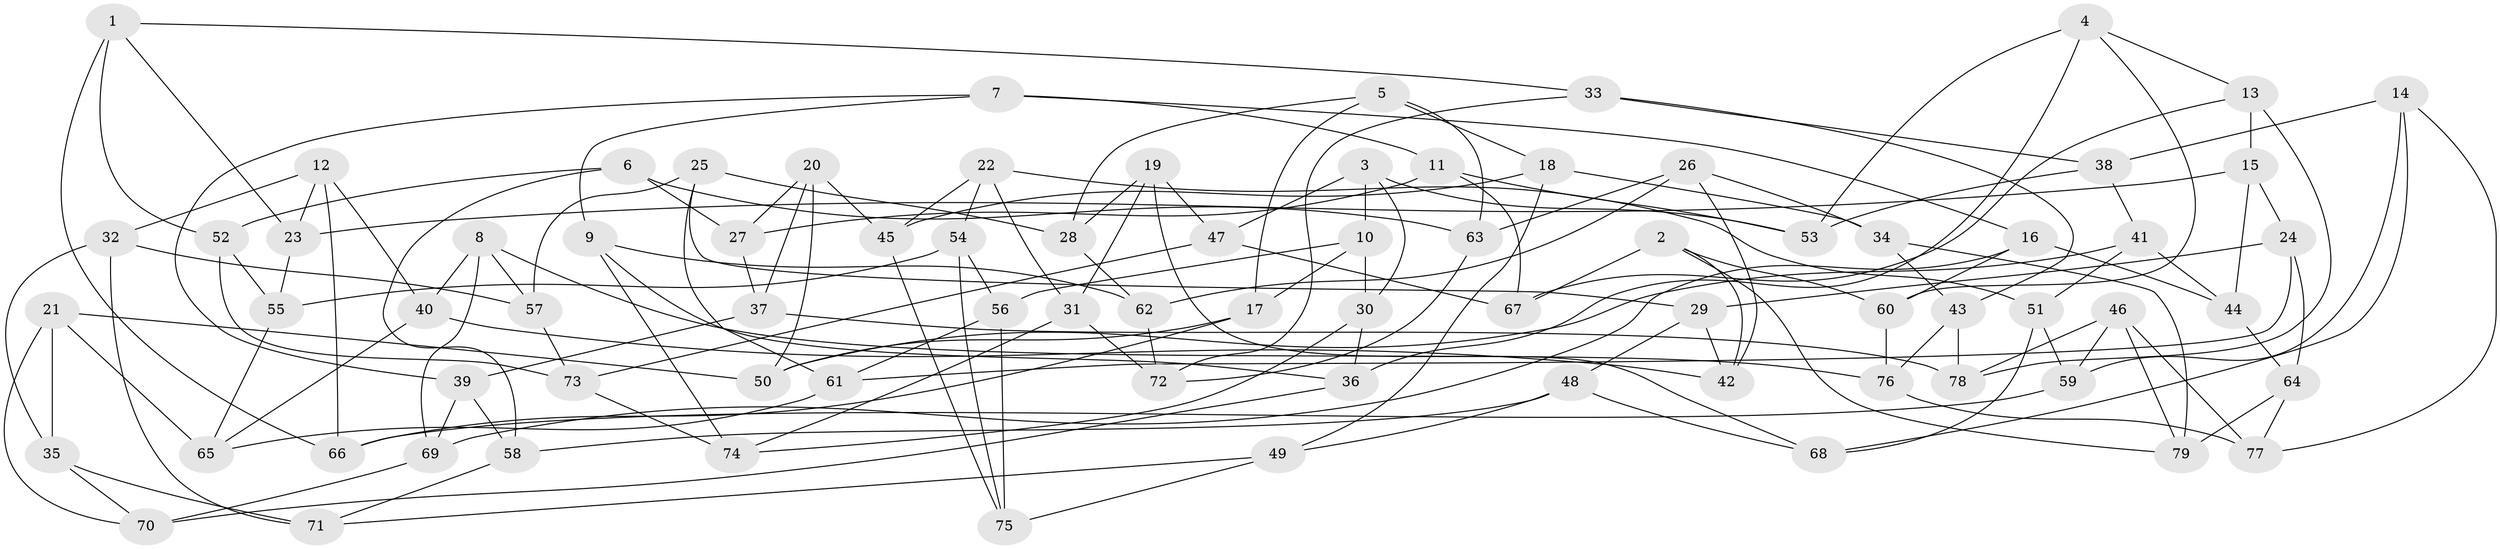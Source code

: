 // coarse degree distribution, {5: 0.28205128205128205, 4: 0.38461538461538464, 2: 0.02564102564102564, 6: 0.15384615384615385, 9: 0.02564102564102564, 3: 0.07692307692307693, 8: 0.02564102564102564, 11: 0.02564102564102564}
// Generated by graph-tools (version 1.1) at 2025/04/03/04/25 22:04:10]
// undirected, 79 vertices, 158 edges
graph export_dot {
graph [start="1"]
  node [color=gray90,style=filled];
  1;
  2;
  3;
  4;
  5;
  6;
  7;
  8;
  9;
  10;
  11;
  12;
  13;
  14;
  15;
  16;
  17;
  18;
  19;
  20;
  21;
  22;
  23;
  24;
  25;
  26;
  27;
  28;
  29;
  30;
  31;
  32;
  33;
  34;
  35;
  36;
  37;
  38;
  39;
  40;
  41;
  42;
  43;
  44;
  45;
  46;
  47;
  48;
  49;
  50;
  51;
  52;
  53;
  54;
  55;
  56;
  57;
  58;
  59;
  60;
  61;
  62;
  63;
  64;
  65;
  66;
  67;
  68;
  69;
  70;
  71;
  72;
  73;
  74;
  75;
  76;
  77;
  78;
  79;
  1 -- 33;
  1 -- 52;
  1 -- 66;
  1 -- 23;
  2 -- 42;
  2 -- 79;
  2 -- 60;
  2 -- 67;
  3 -- 10;
  3 -- 30;
  3 -- 47;
  3 -- 53;
  4 -- 13;
  4 -- 53;
  4 -- 60;
  4 -- 36;
  5 -- 18;
  5 -- 28;
  5 -- 63;
  5 -- 17;
  6 -- 58;
  6 -- 52;
  6 -- 63;
  6 -- 27;
  7 -- 16;
  7 -- 9;
  7 -- 11;
  7 -- 39;
  8 -- 76;
  8 -- 40;
  8 -- 57;
  8 -- 69;
  9 -- 74;
  9 -- 36;
  9 -- 62;
  10 -- 17;
  10 -- 56;
  10 -- 30;
  11 -- 67;
  11 -- 27;
  11 -- 53;
  12 -- 23;
  12 -- 66;
  12 -- 40;
  12 -- 32;
  13 -- 78;
  13 -- 15;
  13 -- 67;
  14 -- 68;
  14 -- 77;
  14 -- 38;
  14 -- 59;
  15 -- 44;
  15 -- 23;
  15 -- 24;
  16 -- 60;
  16 -- 44;
  16 -- 69;
  17 -- 66;
  17 -- 50;
  18 -- 45;
  18 -- 49;
  18 -- 34;
  19 -- 47;
  19 -- 31;
  19 -- 28;
  19 -- 68;
  20 -- 37;
  20 -- 50;
  20 -- 27;
  20 -- 45;
  21 -- 70;
  21 -- 35;
  21 -- 65;
  21 -- 50;
  22 -- 54;
  22 -- 51;
  22 -- 31;
  22 -- 45;
  23 -- 55;
  24 -- 29;
  24 -- 64;
  24 -- 61;
  25 -- 29;
  25 -- 57;
  25 -- 28;
  25 -- 61;
  26 -- 34;
  26 -- 42;
  26 -- 62;
  26 -- 63;
  27 -- 37;
  28 -- 62;
  29 -- 48;
  29 -- 42;
  30 -- 74;
  30 -- 36;
  31 -- 72;
  31 -- 74;
  32 -- 71;
  32 -- 57;
  32 -- 35;
  33 -- 38;
  33 -- 43;
  33 -- 72;
  34 -- 43;
  34 -- 79;
  35 -- 70;
  35 -- 71;
  36 -- 70;
  37 -- 39;
  37 -- 78;
  38 -- 53;
  38 -- 41;
  39 -- 58;
  39 -- 69;
  40 -- 65;
  40 -- 42;
  41 -- 50;
  41 -- 44;
  41 -- 51;
  43 -- 78;
  43 -- 76;
  44 -- 64;
  45 -- 75;
  46 -- 59;
  46 -- 78;
  46 -- 79;
  46 -- 77;
  47 -- 73;
  47 -- 67;
  48 -- 68;
  48 -- 58;
  48 -- 49;
  49 -- 75;
  49 -- 71;
  51 -- 68;
  51 -- 59;
  52 -- 73;
  52 -- 55;
  54 -- 55;
  54 -- 75;
  54 -- 56;
  55 -- 65;
  56 -- 61;
  56 -- 75;
  57 -- 73;
  58 -- 71;
  59 -- 66;
  60 -- 76;
  61 -- 65;
  62 -- 72;
  63 -- 72;
  64 -- 77;
  64 -- 79;
  69 -- 70;
  73 -- 74;
  76 -- 77;
}
